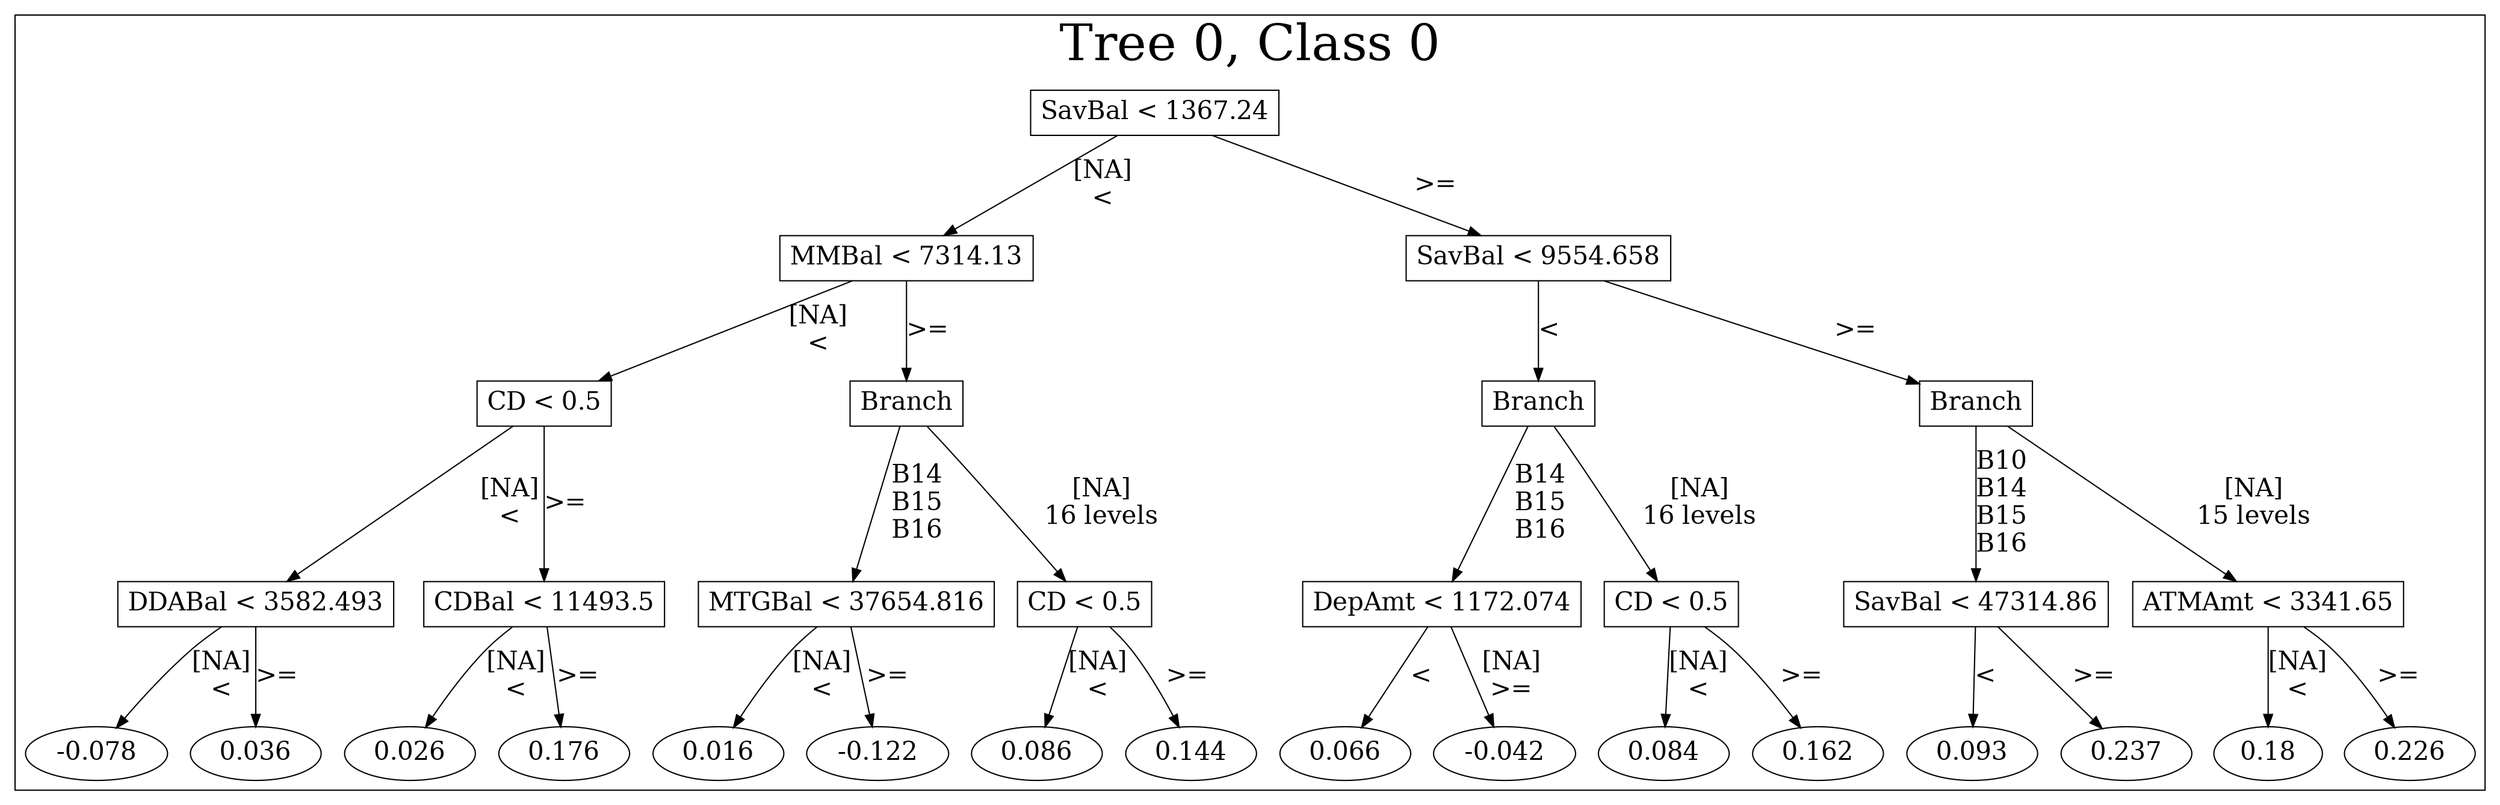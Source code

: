 /*
Generated by:
    http://https://github.com/h2oai/h2o-3/tree/master/h2o-genmodel/src/main/java/hex/genmodel/tools/PrintMojo.java
*/

/*
On a mac:

$ brew install graphviz
$ dot -Tpng file.gv -o file.png
$ open file.png
*/

digraph G {

subgraph cluster_0 {
/* Nodes */

/* Level 0 */
{
"SG_0_Node_0" [shape=box, fontsize=20, label="SavBal < 1367.24"]
}

/* Level 1 */
{
"SG_0_Node_1" [shape=box, fontsize=20, label="MMBal < 7314.13"]
"SG_0_Node_2" [shape=box, fontsize=20, label="SavBal < 9554.658"]
}

/* Level 2 */
{
"SG_0_Node_3" [shape=box, fontsize=20, label="CD < 0.5"]
"SG_0_Node_4" [shape=box, fontsize=20, label="Branch"]
"SG_0_Node_5" [shape=box, fontsize=20, label="Branch"]
"SG_0_Node_6" [shape=box, fontsize=20, label="Branch"]
}

/* Level 3 */
{
"SG_0_Node_7" [shape=box, fontsize=20, label="DDABal < 3582.493"]
"SG_0_Node_8" [shape=box, fontsize=20, label="CDBal < 11493.5"]
"SG_0_Node_9" [shape=box, fontsize=20, label="MTGBal < 37654.816"]
"SG_0_Node_10" [shape=box, fontsize=20, label="CD < 0.5"]
"SG_0_Node_11" [shape=box, fontsize=20, label="DepAmt < 1172.074"]
"SG_0_Node_12" [shape=box, fontsize=20, label="CD < 0.5"]
"SG_0_Node_13" [shape=box, fontsize=20, label="SavBal < 47314.86"]
"SG_0_Node_14" [shape=box, fontsize=20, label="ATMAmt < 3341.65"]
}

/* Level 4 */
{
"SG_0_Node_31" [fontsize=20, label="-0.078"]
"SG_0_Node_32" [fontsize=20, label="0.036"]
"SG_0_Node_33" [fontsize=20, label="0.026"]
"SG_0_Node_34" [fontsize=20, label="0.176"]
"SG_0_Node_35" [fontsize=20, label="0.016"]
"SG_0_Node_36" [fontsize=20, label="-0.122"]
"SG_0_Node_37" [fontsize=20, label="0.086"]
"SG_0_Node_38" [fontsize=20, label="0.144"]
"SG_0_Node_39" [fontsize=20, label="0.066"]
"SG_0_Node_40" [fontsize=20, label="-0.042"]
"SG_0_Node_41" [fontsize=20, label="0.084"]
"SG_0_Node_42" [fontsize=20, label="0.162"]
"SG_0_Node_43" [fontsize=20, label="0.093"]
"SG_0_Node_44" [fontsize=20, label="0.237"]
"SG_0_Node_45" [fontsize=20, label="0.18"]
"SG_0_Node_46" [fontsize=20, label="0.226"]
}

/* Edges */
"SG_0_Node_0" -> "SG_0_Node_1" [fontsize=20, label="[NA]
<
"]
"SG_0_Node_0" -> "SG_0_Node_2" [fontsize=20, label=">=
"]
"SG_0_Node_2" -> "SG_0_Node_5" [fontsize=20, label="<
"]
"SG_0_Node_2" -> "SG_0_Node_6" [fontsize=20, label=">=
"]
"SG_0_Node_6" -> "SG_0_Node_13" [fontsize=20, label="B10
B14
B15
B16
"]
"SG_0_Node_6" -> "SG_0_Node_14" [fontsize=20, label="[NA]
15 levels
"]
"SG_0_Node_14" -> "SG_0_Node_45" [fontsize=20, label="[NA]
<
"]
"SG_0_Node_14" -> "SG_0_Node_46" [fontsize=20, label=">=
"]
"SG_0_Node_13" -> "SG_0_Node_43" [fontsize=20, label="<
"]
"SG_0_Node_13" -> "SG_0_Node_44" [fontsize=20, label=">=
"]
"SG_0_Node_5" -> "SG_0_Node_11" [fontsize=20, label="B14
B15
B16
"]
"SG_0_Node_5" -> "SG_0_Node_12" [fontsize=20, label="[NA]
16 levels
"]
"SG_0_Node_12" -> "SG_0_Node_41" [fontsize=20, label="[NA]
<
"]
"SG_0_Node_12" -> "SG_0_Node_42" [fontsize=20, label=">=
"]
"SG_0_Node_11" -> "SG_0_Node_39" [fontsize=20, label="<
"]
"SG_0_Node_11" -> "SG_0_Node_40" [fontsize=20, label="[NA]
>=
"]
"SG_0_Node_1" -> "SG_0_Node_3" [fontsize=20, label="[NA]
<
"]
"SG_0_Node_1" -> "SG_0_Node_4" [fontsize=20, label=">=
"]
"SG_0_Node_4" -> "SG_0_Node_9" [fontsize=20, label="B14
B15
B16
"]
"SG_0_Node_4" -> "SG_0_Node_10" [fontsize=20, label="[NA]
16 levels
"]
"SG_0_Node_10" -> "SG_0_Node_37" [fontsize=20, label="[NA]
<
"]
"SG_0_Node_10" -> "SG_0_Node_38" [fontsize=20, label=">=
"]
"SG_0_Node_9" -> "SG_0_Node_35" [fontsize=20, label="[NA]
<
"]
"SG_0_Node_9" -> "SG_0_Node_36" [fontsize=20, label=">=
"]
"SG_0_Node_3" -> "SG_0_Node_7" [fontsize=20, label="[NA]
<
"]
"SG_0_Node_3" -> "SG_0_Node_8" [fontsize=20, label=">=
"]
"SG_0_Node_8" -> "SG_0_Node_33" [fontsize=20, label="[NA]
<
"]
"SG_0_Node_8" -> "SG_0_Node_34" [fontsize=20, label=">=
"]
"SG_0_Node_7" -> "SG_0_Node_31" [fontsize=20, label="[NA]
<
"]
"SG_0_Node_7" -> "SG_0_Node_32" [fontsize=20, label=">=
"]

fontsize=40
label="Tree 0, Class 0"
}

}

